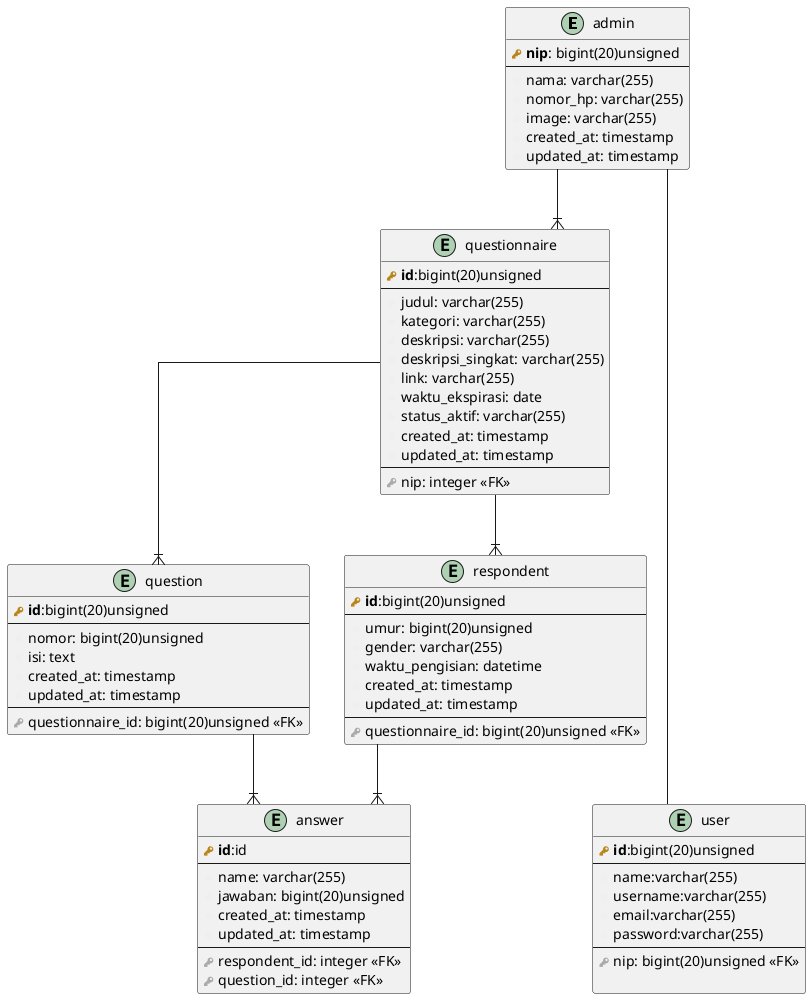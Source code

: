 @startuml "ERD"

skinparam linetype ortho

!define primary_key(x) <b><color:#b8861b><&key></color> x</b>
!define foreign_key(x) <color:#aaaaaa><&key></color> x
!define column(x) <color:#efefef><&media-record></color> x

entity admin {
    primary_key(nip): bigint(20)unsigned
    --
    column(nama): varchar(255)
    column(nomor_hp): varchar(255)
    column(image): varchar(255)
    column(created_at): timestamp
    column(updated_at): timestamp
}


entity answer {
    primary_key(id):id
    --
    column(name): varchar(255)
    column(jawaban): bigint(20)unsigned
    column(created_at): timestamp
    column(updated_at): timestamp
    --
    foreign_key( respondent_id ): integer <<FK>>
    foreign_key( question_id ): integer <<FK>>
}

entity question {
    primary_key(id):bigint(20)unsigned
    --
    column(nomor): bigint(20)unsigned
    column(isi): text
    column(created_at): timestamp
    column(updated_at): timestamp
    --
    foreign_key( questionnaire_id ): bigint(20)unsigned <<FK>>
}

entity questionnaire {
    primary_key(id):bigint(20)unsigned
    --
    column(judul): varchar(255)
    column(kategori): varchar(255)
    column(deskripsi): varchar(255)
    column(deskripsi_singkat): varchar(255)
    column(link): varchar(255)
    column(waktu_ekspirasi): date
    column(status_aktif): varchar(255)
    column(created_at): timestamp
    column(updated_at): timestamp
    --
    foreign_key( nip ): integer <<FK>>
}


entity respondent {
    primary_key(id):bigint(20)unsigned
    --
    column(umur): bigint(20)unsigned
    column(gender): varchar(255)
    column(waktu_pengisian): datetime
    column(created_at): timestamp
    column(updated_at): timestamp
    --
    foreign_key( questionnaire_id ): bigint(20)unsigned <<FK>>
}

entity user {
    primary_key(id):bigint(20)unsigned
    --
    column(name):varchar(255)
    column(username):varchar(255)
    column(email):varchar(255)
    column(password):varchar(255)
    --
    foreign_key( nip ): bigint(20)unsigned <<FK>>

}

' Relationship
admin ---- user
admin --|{ questionnaire
questionnaire --|{ question
questionnaire --|{ respondent
respondent --|{ answer
question --|{ answer

@enduml
